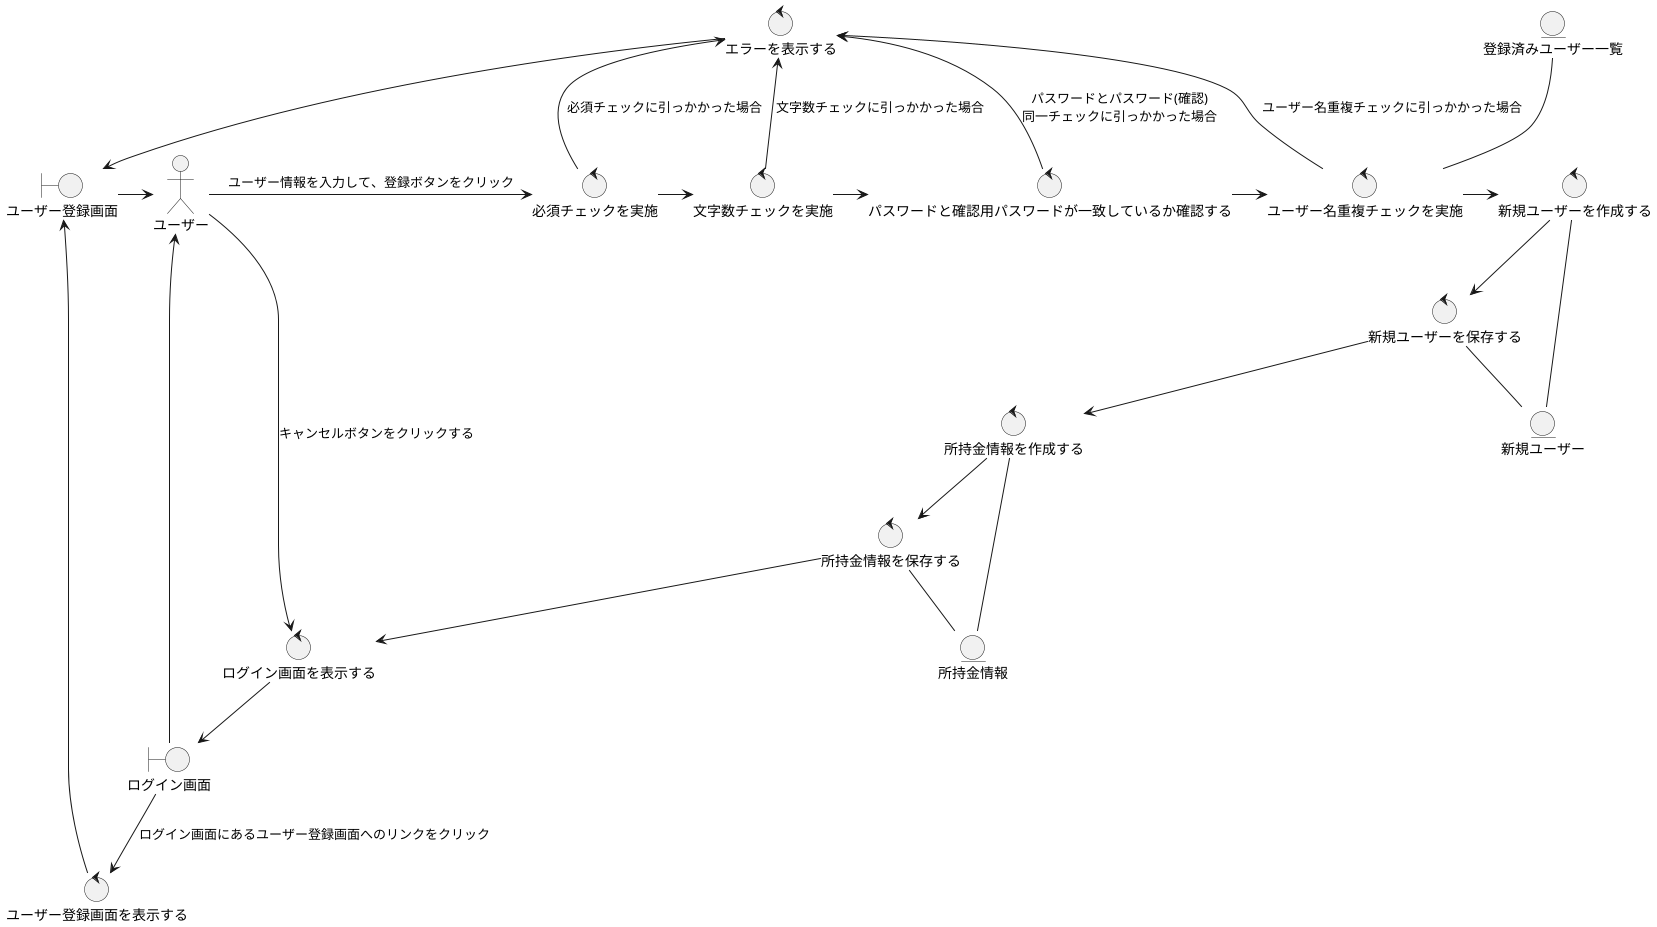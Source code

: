 @startuml

actor ユーザー

boundary ログイン画面
boundary ユーザー登録画面
control 必須チェックを実施
control 文字数チェックを実施
control パスワードと確認用パスワードが一致しているか確認する
control ユーザー名重複チェックを実施
control エラーを表示する
control 新規ユーザーを作成する
control 所持金情報を作成する
control 新規ユーザーを保存する
control 所持金情報を保存する
control エラーを表示する
control ユーザー登録画面を表示する
control ログイン画面を表示する
entity 登録済みユーザー一覧
entity 新規ユーザー
entity 所持金情報

'基本コース
ログイン画面 -down-> ユーザー登録画面を表示する: ログイン画面にあるユーザー登録画面へのリンクをクリック
ユーザー登録画面を表示する -right-> ユーザー登録画面
ユーザー登録画面 -right-> ユーザー
ユーザー -right-> 必須チェックを実施: ユーザー情報を入力して、登録ボタンをクリック
必須チェックを実施 -right-> 文字数チェックを実施
文字数チェックを実施 -right-> パスワードと確認用パスワードが一致しているか確認する
パスワードと確認用パスワードが一致しているか確認する -right-> ユーザー名重複チェックを実施
ユーザー名重複チェックを実施 -right-> 新規ユーザーを作成する
新規ユーザーを作成する -down-> 新規ユーザーを保存する
新規ユーザーを保存する -down-> 所持金情報を作成する
所持金情報を作成する -down-> 所持金情報を保存する
所持金情報を保存する -down-> ログイン画面を表示する
ログイン画面を表示する -down-> ログイン画面

ユーザー名重複チェックを実施 -up- 登録済みユーザー一覧
新規ユーザーを作成する -- 新規ユーザー
新規ユーザーを保存する -- 新規ユーザー
所持金情報を作成する -- 所持金情報
所持金情報を保存する -- 所持金情報

'代替コース
ユーザー -down-> ログイン画面を表示する: キャンセルボタンをクリックする
ログイン画面 -left-> ユーザー

必須チェックを実施  -up-> エラーを表示する : 必須チェックに引っかかった場合
文字数チェックを実施 -up-> エラーを表示する : 文字数チェックに引っかかった場合
パスワードと確認用パスワードが一致しているか確認する -up-> エラーを表示する : パスワードとパスワード(確認)\n同一チェックに引っかかった場合
ユーザー名重複チェックを実施 -up-> エラーを表示する : ユーザー名重複チェックに引っかかった場合
エラーを表示する --> ユーザー登録画面


@enduml